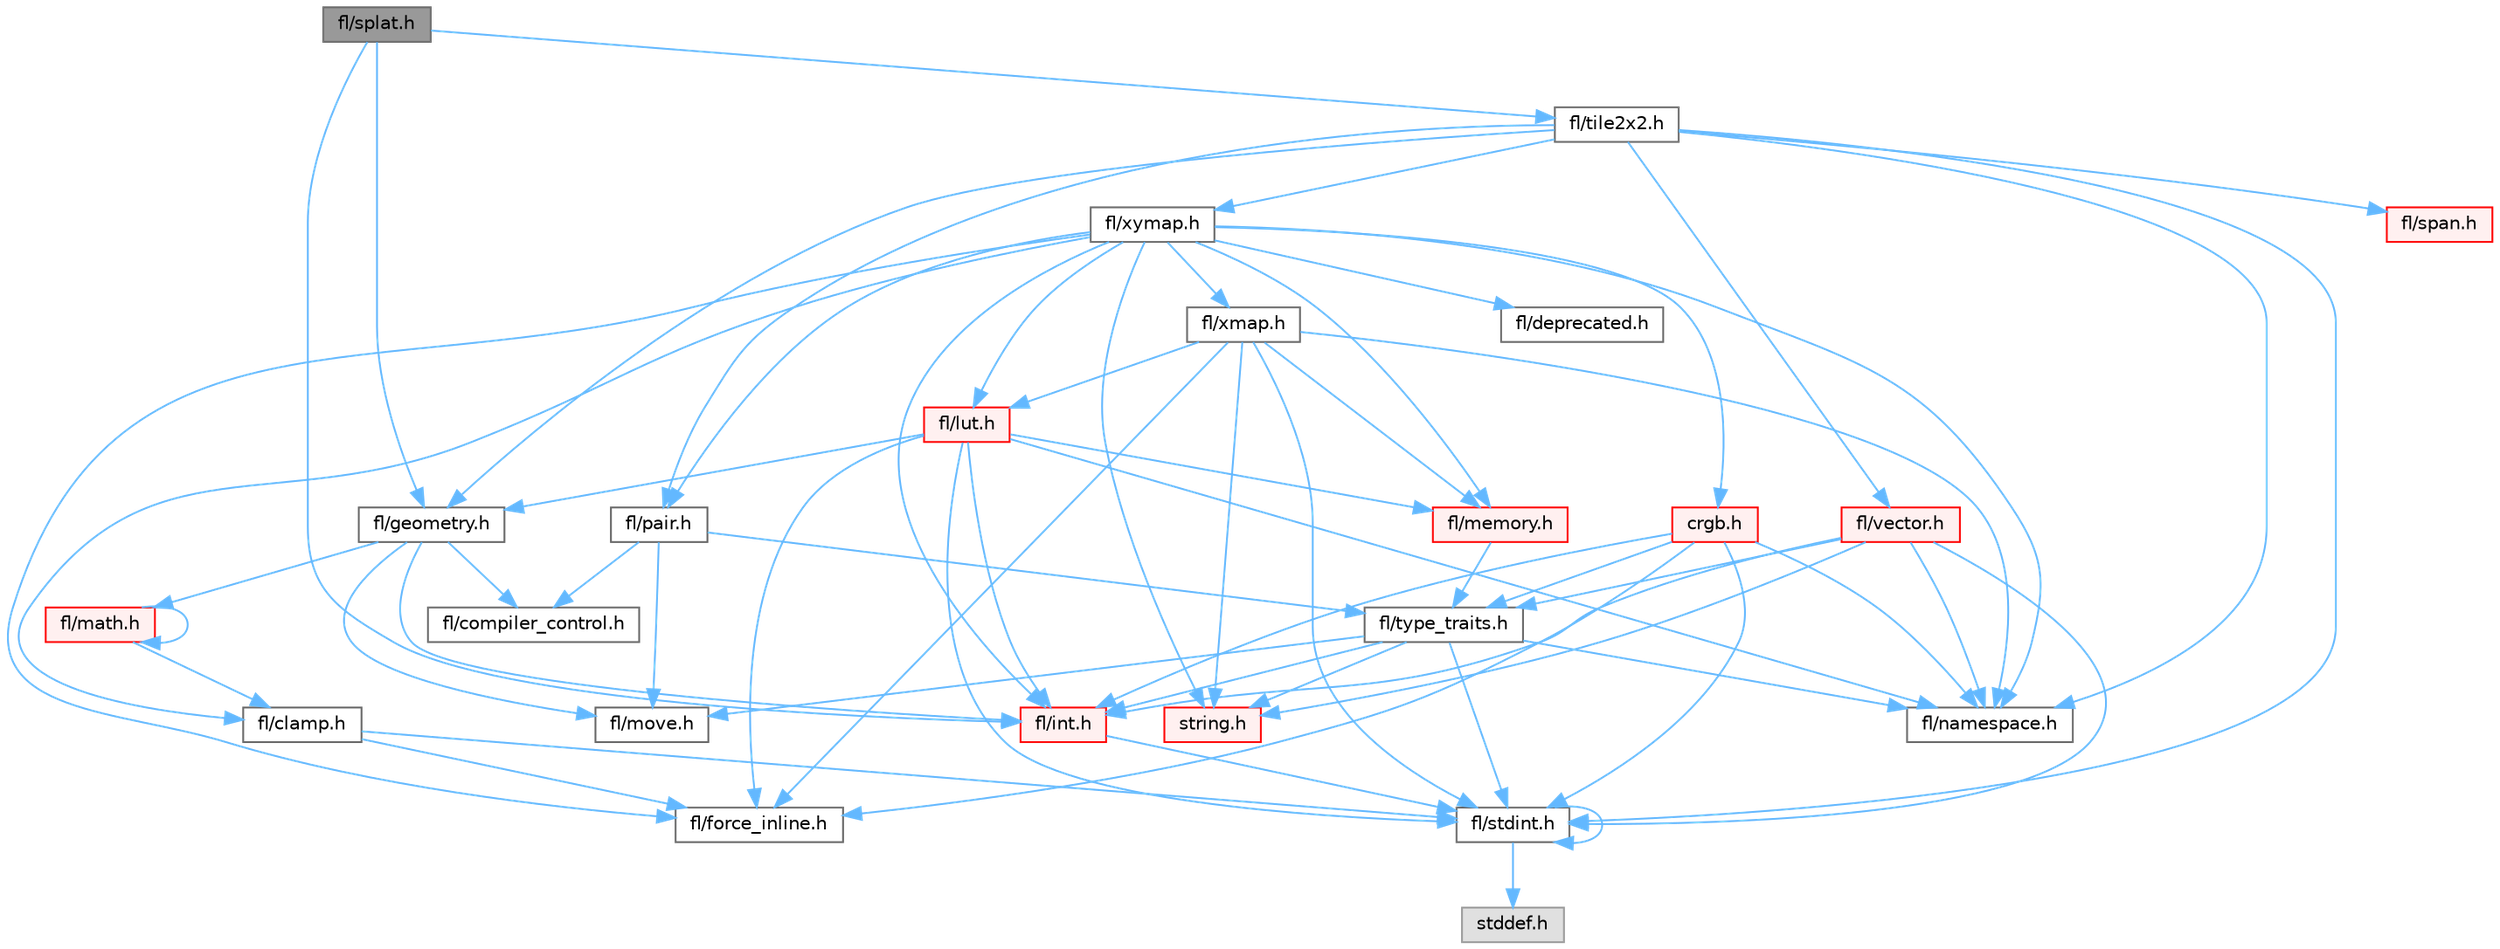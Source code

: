 digraph "fl/splat.h"
{
 // INTERACTIVE_SVG=YES
 // LATEX_PDF_SIZE
  bgcolor="transparent";
  edge [fontname=Helvetica,fontsize=10,labelfontname=Helvetica,labelfontsize=10];
  node [fontname=Helvetica,fontsize=10,shape=box,height=0.2,width=0.4];
  Node1 [id="Node000001",label="fl/splat.h",height=0.2,width=0.4,color="gray40", fillcolor="grey60", style="filled", fontcolor="black",tooltip=" "];
  Node1 -> Node2 [id="edge1_Node000001_Node000002",color="steelblue1",style="solid",tooltip=" "];
  Node2 [id="Node000002",label="fl/tile2x2.h",height=0.2,width=0.4,color="grey40", fillcolor="white", style="filled",URL="$d2/db4/tile2x2_8h.html",tooltip=" "];
  Node2 -> Node3 [id="edge2_Node000002_Node000003",color="steelblue1",style="solid",tooltip=" "];
  Node3 [id="Node000003",label="fl/stdint.h",height=0.2,width=0.4,color="grey40", fillcolor="white", style="filled",URL="$df/dd8/stdint_8h.html",tooltip=" "];
  Node3 -> Node4 [id="edge3_Node000003_Node000004",color="steelblue1",style="solid",tooltip=" "];
  Node4 [id="Node000004",label="stddef.h",height=0.2,width=0.4,color="grey60", fillcolor="#E0E0E0", style="filled",tooltip=" "];
  Node3 -> Node3 [id="edge4_Node000003_Node000003",color="steelblue1",style="solid",tooltip=" "];
  Node2 -> Node5 [id="edge5_Node000002_Node000005",color="steelblue1",style="solid",tooltip=" "];
  Node5 [id="Node000005",label="fl/geometry.h",height=0.2,width=0.4,color="grey40", fillcolor="white", style="filled",URL="$d4/d67/geometry_8h.html",tooltip=" "];
  Node5 -> Node6 [id="edge6_Node000005_Node000006",color="steelblue1",style="solid",tooltip=" "];
  Node6 [id="Node000006",label="fl/int.h",height=0.2,width=0.4,color="red", fillcolor="#FFF0F0", style="filled",URL="$d3/d7e/int_8h.html",tooltip=" "];
  Node6 -> Node3 [id="edge7_Node000006_Node000003",color="steelblue1",style="solid",tooltip=" "];
  Node5 -> Node8 [id="edge8_Node000005_Node000008",color="steelblue1",style="solid",tooltip=" "];
  Node8 [id="Node000008",label="fl/math.h",height=0.2,width=0.4,color="red", fillcolor="#FFF0F0", style="filled",URL="$df/db1/math_8h.html",tooltip=" "];
  Node8 -> Node8 [id="edge9_Node000008_Node000008",color="steelblue1",style="solid",tooltip=" "];
  Node8 -> Node9 [id="edge10_Node000008_Node000009",color="steelblue1",style="solid",tooltip=" "];
  Node9 [id="Node000009",label="fl/clamp.h",height=0.2,width=0.4,color="grey40", fillcolor="white", style="filled",URL="$d6/dd3/clamp_8h.html",tooltip=" "];
  Node9 -> Node3 [id="edge11_Node000009_Node000003",color="steelblue1",style="solid",tooltip=" "];
  Node9 -> Node10 [id="edge12_Node000009_Node000010",color="steelblue1",style="solid",tooltip=" "];
  Node10 [id="Node000010",label="fl/force_inline.h",height=0.2,width=0.4,color="grey40", fillcolor="white", style="filled",URL="$d4/d64/force__inline_8h.html",tooltip=" "];
  Node5 -> Node13 [id="edge13_Node000005_Node000013",color="steelblue1",style="solid",tooltip=" "];
  Node13 [id="Node000013",label="fl/compiler_control.h",height=0.2,width=0.4,color="grey40", fillcolor="white", style="filled",URL="$d4/d54/compiler__control_8h.html",tooltip=" "];
  Node5 -> Node50 [id="edge14_Node000005_Node000050",color="steelblue1",style="solid",tooltip=" "];
  Node50 [id="Node000050",label="fl/move.h",height=0.2,width=0.4,color="grey40", fillcolor="white", style="filled",URL="$d9/d83/move_8h.html",tooltip=" "];
  Node2 -> Node17 [id="edge15_Node000002_Node000017",color="steelblue1",style="solid",tooltip=" "];
  Node17 [id="Node000017",label="fl/namespace.h",height=0.2,width=0.4,color="grey40", fillcolor="white", style="filled",URL="$df/d2a/namespace_8h.html",tooltip="Implements the FastLED namespace macros."];
  Node2 -> Node51 [id="edge16_Node000002_Node000051",color="steelblue1",style="solid",tooltip=" "];
  Node51 [id="Node000051",label="fl/pair.h",height=0.2,width=0.4,color="grey40", fillcolor="white", style="filled",URL="$d3/d41/pair_8h.html",tooltip=" "];
  Node51 -> Node50 [id="edge17_Node000051_Node000050",color="steelblue1",style="solid",tooltip=" "];
  Node51 -> Node13 [id="edge18_Node000051_Node000013",color="steelblue1",style="solid",tooltip=" "];
  Node51 -> Node14 [id="edge19_Node000051_Node000014",color="steelblue1",style="solid",tooltip=" "];
  Node14 [id="Node000014",label="fl/type_traits.h",height=0.2,width=0.4,color="grey40", fillcolor="white", style="filled",URL="$df/d63/type__traits_8h.html",tooltip=" "];
  Node14 -> Node15 [id="edge20_Node000014_Node000015",color="steelblue1",style="solid",tooltip=" "];
  Node15 [id="Node000015",label="string.h",height=0.2,width=0.4,color="red", fillcolor="#FFF0F0", style="filled",URL="$da/d66/string_8h.html",tooltip=" "];
  Node14 -> Node3 [id="edge21_Node000014_Node000003",color="steelblue1",style="solid",tooltip=" "];
  Node14 -> Node17 [id="edge22_Node000014_Node000017",color="steelblue1",style="solid",tooltip=" "];
  Node14 -> Node50 [id="edge23_Node000014_Node000050",color="steelblue1",style="solid",tooltip=" "];
  Node14 -> Node6 [id="edge24_Node000014_Node000006",color="steelblue1",style="solid",tooltip=" "];
  Node2 -> Node48 [id="edge25_Node000002_Node000048",color="steelblue1",style="solid",tooltip=" "];
  Node48 [id="Node000048",label="fl/span.h",height=0.2,width=0.4,color="red", fillcolor="#FFF0F0", style="filled",URL="$d4/d7a/span_8h.html",tooltip=" "];
  Node2 -> Node52 [id="edge26_Node000002_Node000052",color="steelblue1",style="solid",tooltip=" "];
  Node52 [id="Node000052",label="fl/xymap.h",height=0.2,width=0.4,color="grey40", fillcolor="white", style="filled",URL="$da/d61/xymap_8h.html",tooltip=" "];
  Node52 -> Node6 [id="edge27_Node000052_Node000006",color="steelblue1",style="solid",tooltip=" "];
  Node52 -> Node17 [id="edge28_Node000052_Node000017",color="steelblue1",style="solid",tooltip=" "];
  Node52 -> Node10 [id="edge29_Node000052_Node000010",color="steelblue1",style="solid",tooltip=" "];
  Node52 -> Node51 [id="edge30_Node000052_Node000051",color="steelblue1",style="solid",tooltip=" "];
  Node52 -> Node15 [id="edge31_Node000052_Node000015",color="steelblue1",style="solid",tooltip=" "];
  Node52 -> Node53 [id="edge32_Node000052_Node000053",color="steelblue1",style="solid",tooltip=" "];
  Node53 [id="Node000053",label="crgb.h",height=0.2,width=0.4,color="red", fillcolor="#FFF0F0", style="filled",URL="$db/dd1/crgb_8h.html",tooltip="Defines the red, green, and blue (RGB) pixel struct."];
  Node53 -> Node3 [id="edge33_Node000053_Node000003",color="steelblue1",style="solid",tooltip=" "];
  Node53 -> Node6 [id="edge34_Node000053_Node000006",color="steelblue1",style="solid",tooltip=" "];
  Node53 -> Node17 [id="edge35_Node000053_Node000017",color="steelblue1",style="solid",tooltip=" "];
  Node53 -> Node10 [id="edge36_Node000053_Node000010",color="steelblue1",style="solid",tooltip=" "];
  Node53 -> Node14 [id="edge37_Node000053_Node000014",color="steelblue1",style="solid",tooltip=" "];
  Node52 -> Node9 [id="edge38_Node000052_Node000009",color="steelblue1",style="solid",tooltip=" "];
  Node52 -> Node61 [id="edge39_Node000052_Node000061",color="steelblue1",style="solid",tooltip=" "];
  Node61 [id="Node000061",label="fl/lut.h",height=0.2,width=0.4,color="red", fillcolor="#FFF0F0", style="filled",URL="$db/d54/lut_8h.html",tooltip=" "];
  Node61 -> Node10 [id="edge40_Node000061_Node000010",color="steelblue1",style="solid",tooltip=" "];
  Node61 -> Node18 [id="edge41_Node000061_Node000018",color="steelblue1",style="solid",tooltip=" "];
  Node18 [id="Node000018",label="fl/memory.h",height=0.2,width=0.4,color="red", fillcolor="#FFF0F0", style="filled",URL="$dc/d18/memory_8h.html",tooltip=" "];
  Node18 -> Node14 [id="edge42_Node000018_Node000014",color="steelblue1",style="solid",tooltip=" "];
  Node61 -> Node3 [id="edge43_Node000061_Node000003",color="steelblue1",style="solid",tooltip=" "];
  Node61 -> Node6 [id="edge44_Node000061_Node000006",color="steelblue1",style="solid",tooltip=" "];
  Node61 -> Node5 [id="edge45_Node000061_Node000005",color="steelblue1",style="solid",tooltip=" "];
  Node61 -> Node17 [id="edge46_Node000061_Node000017",color="steelblue1",style="solid",tooltip=" "];
  Node52 -> Node18 [id="edge47_Node000052_Node000018",color="steelblue1",style="solid",tooltip=" "];
  Node52 -> Node36 [id="edge48_Node000052_Node000036",color="steelblue1",style="solid",tooltip=" "];
  Node36 [id="Node000036",label="fl/deprecated.h",height=0.2,width=0.4,color="grey40", fillcolor="white", style="filled",URL="$d4/dce/deprecated_8h.html",tooltip=" "];
  Node52 -> Node62 [id="edge49_Node000052_Node000062",color="steelblue1",style="solid",tooltip=" "];
  Node62 [id="Node000062",label="fl/xmap.h",height=0.2,width=0.4,color="grey40", fillcolor="white", style="filled",URL="$dd/dcc/xmap_8h.html",tooltip=" "];
  Node62 -> Node3 [id="edge50_Node000062_Node000003",color="steelblue1",style="solid",tooltip=" "];
  Node62 -> Node15 [id="edge51_Node000062_Node000015",color="steelblue1",style="solid",tooltip=" "];
  Node62 -> Node10 [id="edge52_Node000062_Node000010",color="steelblue1",style="solid",tooltip=" "];
  Node62 -> Node61 [id="edge53_Node000062_Node000061",color="steelblue1",style="solid",tooltip=" "];
  Node62 -> Node18 [id="edge54_Node000062_Node000018",color="steelblue1",style="solid",tooltip=" "];
  Node62 -> Node17 [id="edge55_Node000062_Node000017",color="steelblue1",style="solid",tooltip=" "];
  Node2 -> Node45 [id="edge56_Node000002_Node000045",color="steelblue1",style="solid",tooltip=" "];
  Node45 [id="Node000045",label="fl/vector.h",height=0.2,width=0.4,color="red", fillcolor="#FFF0F0", style="filled",URL="$d6/d68/vector_8h.html",tooltip=" "];
  Node45 -> Node3 [id="edge57_Node000045_Node000003",color="steelblue1",style="solid",tooltip=" "];
  Node45 -> Node6 [id="edge58_Node000045_Node000006",color="steelblue1",style="solid",tooltip=" "];
  Node45 -> Node15 [id="edge59_Node000045_Node000015",color="steelblue1",style="solid",tooltip=" "];
  Node45 -> Node17 [id="edge60_Node000045_Node000017",color="steelblue1",style="solid",tooltip=" "];
  Node45 -> Node14 [id="edge61_Node000045_Node000014",color="steelblue1",style="solid",tooltip=" "];
  Node1 -> Node6 [id="edge62_Node000001_Node000006",color="steelblue1",style="solid",tooltip=" "];
  Node1 -> Node5 [id="edge63_Node000001_Node000005",color="steelblue1",style="solid",tooltip=" "];
}
